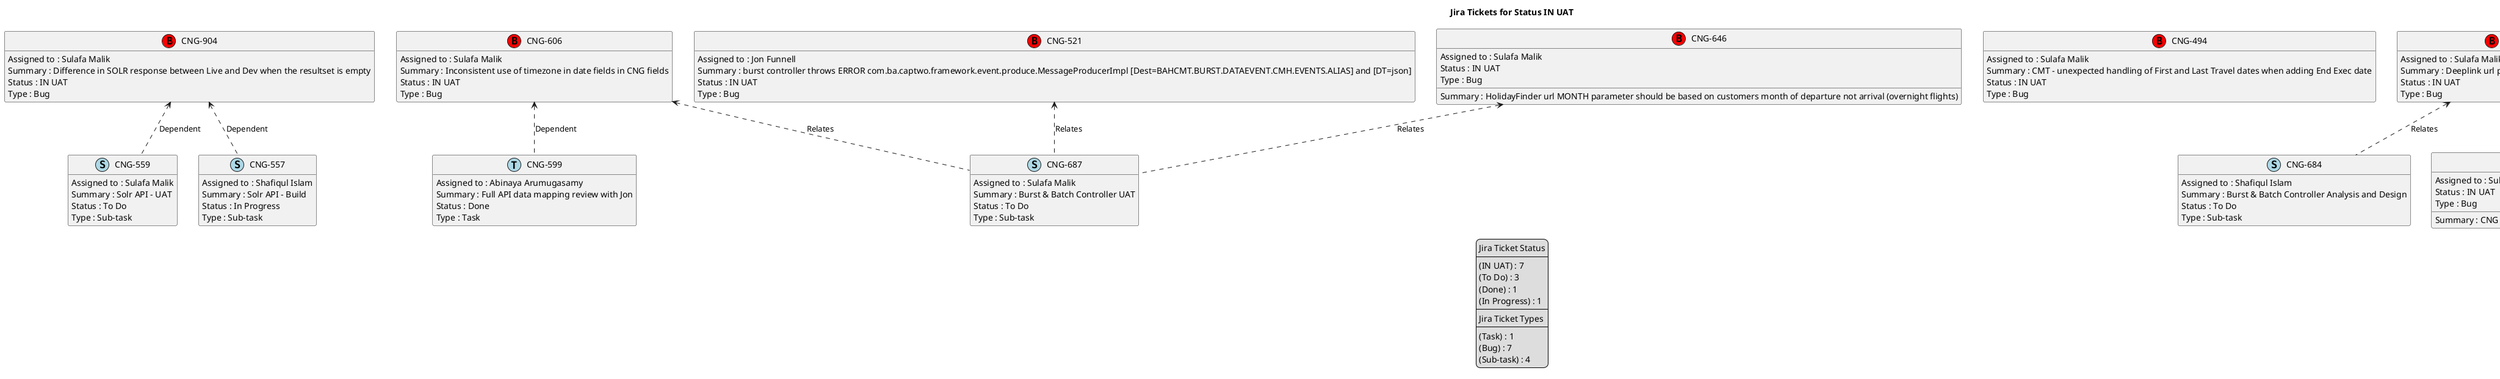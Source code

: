 @startuml
'https://plantuml.com/class-diagram

' GENERATE CLASS DIAGRAM ===========
' Generated at    : Fri May 03 10:09:59 CEST 2024

title Jira Tickets for Status IN UAT
hide empty members

legend
Jira Ticket Status
----
(IN UAT) : 7
(To Do) : 3
(Done) : 1
(In Progress) : 1
----
Jira Ticket Types
----
(Task) : 1
(Bug) : 7
(Sub-task) : 4
end legend


' Tickets =======
class "CNG-559" << (S,lightblue) >> {
  Assigned to : Sulafa Malik
  Summary : Solr API - UAT
  Status : To Do
  Type : Sub-task
}

class "CNG-606" << (B,red) >> {
  Assigned to : Sulafa Malik
  Summary : Inconsistent use of timezone in date fields in CNG fields
  Status : IN UAT
  Type : Bug
}

class "CNG-904" << (B,red) >> {
  Assigned to : Sulafa Malik
  Summary : Difference in SOLR response between Live and Dev when the resultset is empty
  Status : IN UAT
  Type : Bug
}

class "CNG-494" << (B,red) >> {
  Assigned to : Sulafa Malik
  Summary : CMT - unexpected handling of First and Last Travel dates when adding End Exec date
  Status : IN UAT
  Type : Bug
}

class "CNG-684" << (S,lightblue) >> {
  Assigned to : Shafiqul Islam
  Summary : Burst & Batch Controller Analysis and Design
  Status : To Do
  Type : Sub-task
}

class "CNG-521" << (B,red) >> {
  Assigned to : Jon Funnell
  Summary : burst controller throws ERROR com.ba.captwo.framework.event.produce.MessageProducerImpl [Dest=BAHCMT.BURST.DATAEVENT.CMH.EVENTS.ALIAS] and [DT=json]
  Status : IN UAT
  Type : Bug
}

class "CNG-687" << (S,lightblue) >> {
  Assigned to : Sulafa Malik
  Summary : Burst & Batch Controller UAT
  Status : To Do
  Type : Sub-task
}

class "CNG-599" << (T,lightblue) >> {
  Assigned to : Abinaya Arumugasamy
  Summary : Full API data mapping review with Jon 
  Status : Done
  Type : Task
}

class "CNG-536" << (B,red) >> {
  Assigned to : Sulafa Malik
  Summary : Deeplink url parameters look to be incorrect
  Status : IN UAT
  Type : Bug
}

class "CNG-646" << (B,red) >> {
  Assigned to : Sulafa Malik
  Summary : HolidayFinder url MONTH parameter should be based on customers month of departure not arrival (overnight flights)
  Status : IN UAT
  Type : Bug
}

class "CNG-777" << (B,red) >> {
  Assigned to : Sulafa Malik
  Summary : CNG - Batch (CAPTWO) - Impacted Component - Service, Elastic Search, Kibana - CNG should not store availability details without a price.  
  Status : IN UAT
  Type : Bug
}

class "CNG-557" << (S,lightblue) >> {
  Assigned to : Shafiqul Islam
  Summary : Solr API - Build
  Status : In Progress
  Type : Sub-task
}



' Links =======
"CNG-536" <.. "CNG-684" : Relates
"CNG-536" <.. "CNG-777" : Relates
"CNG-521" <.. "CNG-687" : Relates
"CNG-646" <.. "CNG-687" : Relates
"CNG-606" <.. "CNG-599" : Dependent
"CNG-606" <.. "CNG-687" : Relates
"CNG-904" <.. "CNG-557" : Dependent
"CNG-904" <.. "CNG-559" : Dependent


@enduml
